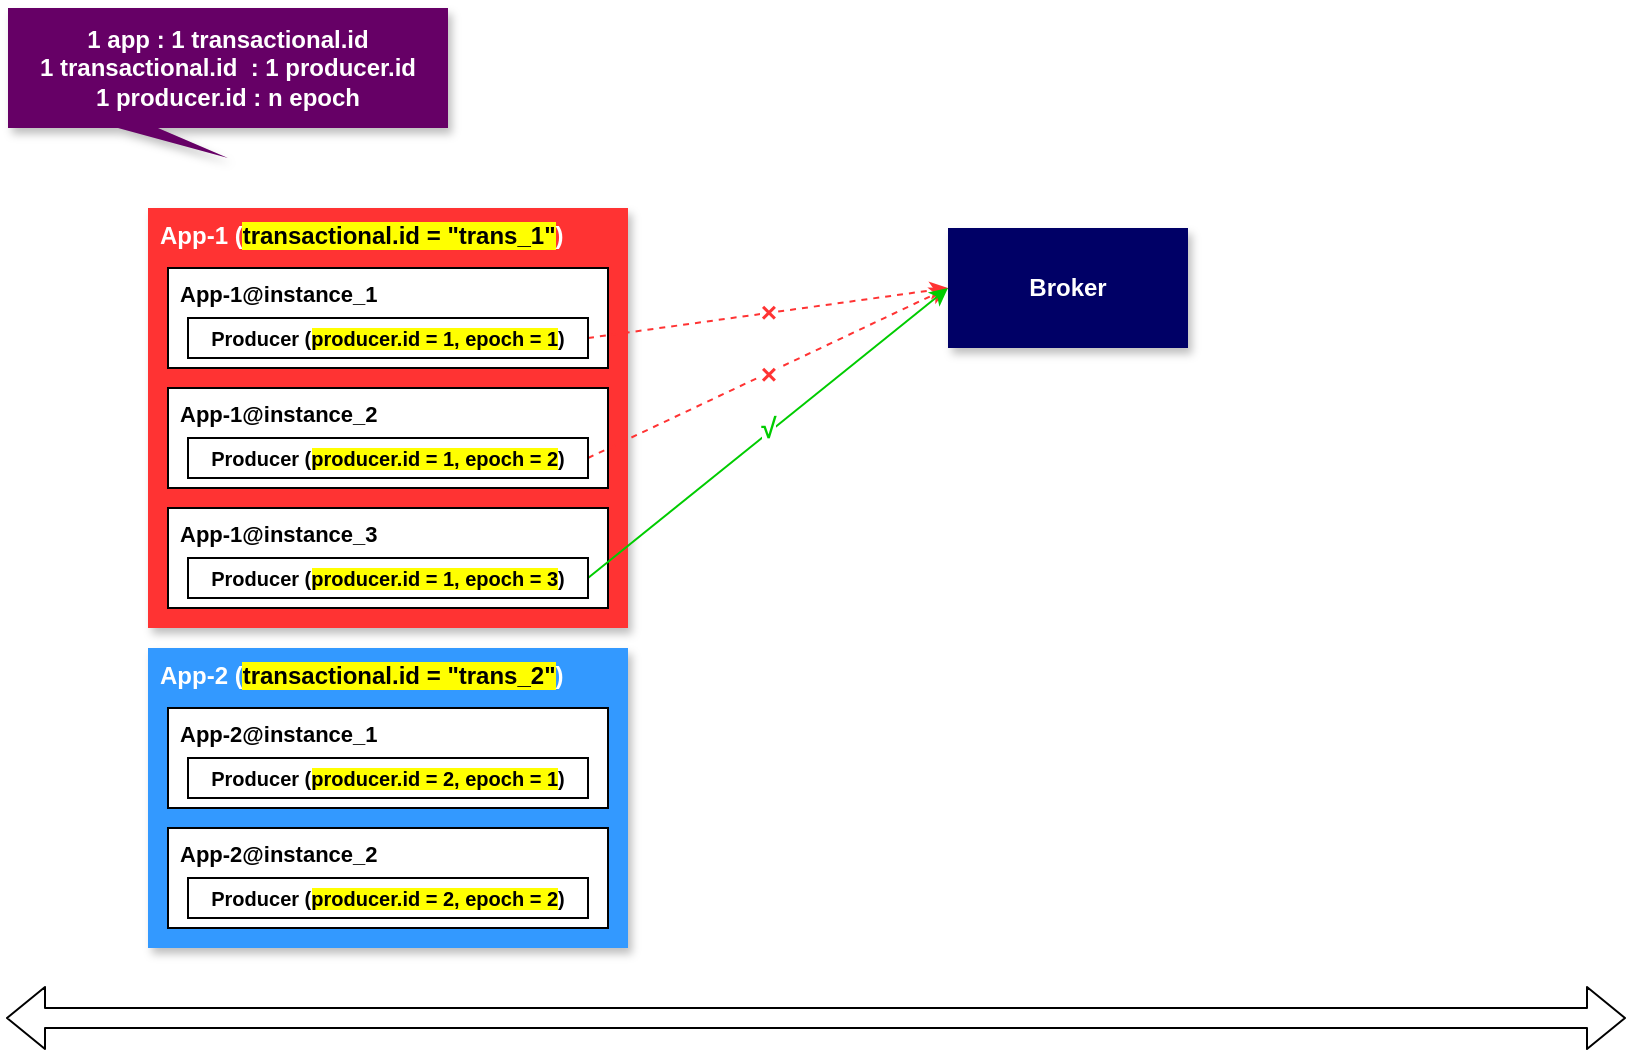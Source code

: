 <mxfile>
    <diagram id="xkNQzJSyLSwB87aTUWNY" name="第 1 页">
        <mxGraphModel dx="834" dy="616" grid="1" gridSize="10" guides="1" tooltips="1" connect="1" arrows="1" fold="1" page="1" pageScale="1" pageWidth="827" pageHeight="1169" math="0" shadow="0">
            <root>
                <mxCell id="0"/>
                <mxCell id="1" parent="0"/>
                <mxCell id="2" value="App-1 (&lt;span style=&quot;background-color: rgb(255, 255, 0);&quot;&gt;&lt;font color=&quot;#000000&quot;&gt;transactional.id = &quot;trans_1&quot;&lt;/font&gt;&lt;/span&gt;)" style="rounded=0;whiteSpace=wrap;html=1;verticalAlign=top;align=left;spacingLeft=4;fontStyle=1;fillColor=#FF3333;fontColor=#FFFFFF;strokeColor=none;shadow=1;" vertex="1" parent="1">
                    <mxGeometry x="80" y="110" width="240" height="210" as="geometry"/>
                </mxCell>
                <mxCell id="8" value="App-1@instance_1" style="rounded=0;whiteSpace=wrap;html=1;verticalAlign=top;align=left;spacingLeft=4;fontStyle=1;fontSize=11;" vertex="1" parent="1">
                    <mxGeometry x="90" y="140" width="220" height="50" as="geometry"/>
                </mxCell>
                <mxCell id="30" value="×" style="edgeStyle=none;html=1;exitX=1;exitY=0.5;exitDx=0;exitDy=0;entryX=0;entryY=0.5;entryDx=0;entryDy=0;fontSize=14;fontColor=#FF3333;strokeColor=#FF3333;dashed=1;fontStyle=1" edge="1" parent="1" source="5" target="25">
                    <mxGeometry relative="1" as="geometry"/>
                </mxCell>
                <mxCell id="5" value="Producer (&lt;span style=&quot;background-color: rgb(255, 255, 0);&quot;&gt;producer.id = 1, epoch = 1&lt;/span&gt;)" style="rounded=0;whiteSpace=wrap;html=1;fontStyle=1;fontSize=10;" vertex="1" parent="1">
                    <mxGeometry x="100" y="165" width="200" height="20" as="geometry"/>
                </mxCell>
                <mxCell id="11" value="App-1@instance_2" style="rounded=0;whiteSpace=wrap;html=1;verticalAlign=top;align=left;spacingLeft=4;fontStyle=1;fontSize=11;" vertex="1" parent="1">
                    <mxGeometry x="90" y="200" width="220" height="50" as="geometry"/>
                </mxCell>
                <mxCell id="31" value="×" style="edgeStyle=none;html=1;exitX=1;exitY=0.5;exitDx=0;exitDy=0;entryX=0;entryY=0.5;entryDx=0;entryDy=0;dashed=1;strokeColor=#FF3333;fontSize=14;fontColor=#FF3333;fontStyle=1" edge="1" parent="1" source="12" target="25">
                    <mxGeometry relative="1" as="geometry"/>
                </mxCell>
                <mxCell id="12" value="Producer (&lt;span style=&quot;background-color: rgb(255, 255, 0);&quot;&gt;producer.id = 1, epoch = 2&lt;/span&gt;)" style="rounded=0;whiteSpace=wrap;html=1;fontStyle=1;fontSize=10;" vertex="1" parent="1">
                    <mxGeometry x="100" y="225" width="200" height="20" as="geometry"/>
                </mxCell>
                <mxCell id="16" value="App-1@instance_3" style="rounded=0;whiteSpace=wrap;html=1;verticalAlign=top;align=left;spacingLeft=4;fontStyle=1;fontSize=11;" vertex="1" parent="1">
                    <mxGeometry x="90" y="260" width="220" height="50" as="geometry"/>
                </mxCell>
                <mxCell id="28" value="√" style="edgeStyle=none;html=1;exitX=1;exitY=0.5;exitDx=0;exitDy=0;entryX=0;entryY=0.5;entryDx=0;entryDy=0;fontSize=14;fontColor=#00CC00;strokeColor=#00CC00;fontStyle=1" edge="1" parent="1" source="17" target="25">
                    <mxGeometry x="0.014" y="2" relative="1" as="geometry">
                        <mxPoint as="offset"/>
                    </mxGeometry>
                </mxCell>
                <mxCell id="17" value="Producer (&lt;span style=&quot;background-color: rgb(255, 255, 0);&quot;&gt;producer.id = 1, epoch = 3&lt;/span&gt;)" style="rounded=0;whiteSpace=wrap;html=1;fontStyle=1;fontSize=10;" vertex="1" parent="1">
                    <mxGeometry x="100" y="285" width="200" height="20" as="geometry"/>
                </mxCell>
                <mxCell id="18" value="App-2 (&lt;font style=&quot;background-color: rgb(255, 255, 0);&quot; color=&quot;#000000&quot;&gt;transactional.id = &quot;trans_2&quot;&lt;/font&gt;)" style="rounded=0;whiteSpace=wrap;html=1;verticalAlign=top;align=left;spacingLeft=4;fontStyle=1;fillColor=#3399FF;strokeColor=none;fontColor=#FFFFFF;shadow=1;" vertex="1" parent="1">
                    <mxGeometry x="80" y="330" width="240" height="150" as="geometry"/>
                </mxCell>
                <mxCell id="19" value="App-2@instance_1" style="rounded=0;whiteSpace=wrap;html=1;verticalAlign=top;align=left;spacingLeft=4;fontStyle=1;fontSize=11;" vertex="1" parent="1">
                    <mxGeometry x="90" y="360" width="220" height="50" as="geometry"/>
                </mxCell>
                <mxCell id="20" value="Producer (&lt;span style=&quot;background-color: rgb(255, 255, 0);&quot;&gt;producer.id = 2, epoch = 1&lt;/span&gt;)" style="rounded=0;whiteSpace=wrap;html=1;fontStyle=1;fontSize=10;" vertex="1" parent="1">
                    <mxGeometry x="100" y="385" width="200" height="20" as="geometry"/>
                </mxCell>
                <mxCell id="21" value="App-2@instance_2" style="rounded=0;whiteSpace=wrap;html=1;verticalAlign=top;align=left;spacingLeft=4;fontStyle=1;fontSize=11;" vertex="1" parent="1">
                    <mxGeometry x="90" y="420" width="220" height="50" as="geometry"/>
                </mxCell>
                <mxCell id="22" value="Producer (&lt;span style=&quot;background-color: rgb(255, 255, 0);&quot;&gt;producer.id = 2, epoch = 2&lt;/span&gt;)" style="rounded=0;whiteSpace=wrap;html=1;fontStyle=1;fontSize=10;" vertex="1" parent="1">
                    <mxGeometry x="100" y="445" width="200" height="20" as="geometry"/>
                </mxCell>
                <mxCell id="25" value="Broker" style="rounded=0;whiteSpace=wrap;html=1;shadow=1;labelBackgroundColor=none;fontSize=12;fontColor=#FFFFFF;fillColor=#000066;strokeColor=none;fontStyle=1" vertex="1" parent="1">
                    <mxGeometry x="480" y="120" width="120" height="60" as="geometry"/>
                </mxCell>
                <mxCell id="26" value="1 app : 1 transactional.id&lt;br&gt;1 transactional.id&amp;nbsp; : 1 producer.id&lt;br&gt;1 producer.id : n epoch" style="shape=callout;whiteSpace=wrap;html=1;perimeter=calloutPerimeter;shadow=1;labelBackgroundColor=none;strokeColor=none;fontSize=12;fontColor=#FFFFFF;fillColor=#660066;size=15;position=0.25;fontStyle=1;align=center;" vertex="1" parent="1">
                    <mxGeometry x="10" y="10" width="220" height="75" as="geometry"/>
                </mxCell>
                <mxCell id="27" value="" style="shape=flexArrow;endArrow=classic;startArrow=classic;html=1;fontSize=12;fontColor=#000000;" edge="1" parent="1">
                    <mxGeometry width="100" height="100" relative="1" as="geometry">
                        <mxPoint x="9" y="515" as="sourcePoint"/>
                        <mxPoint x="819" y="515" as="targetPoint"/>
                    </mxGeometry>
                </mxCell>
            </root>
        </mxGraphModel>
    </diagram>
</mxfile>